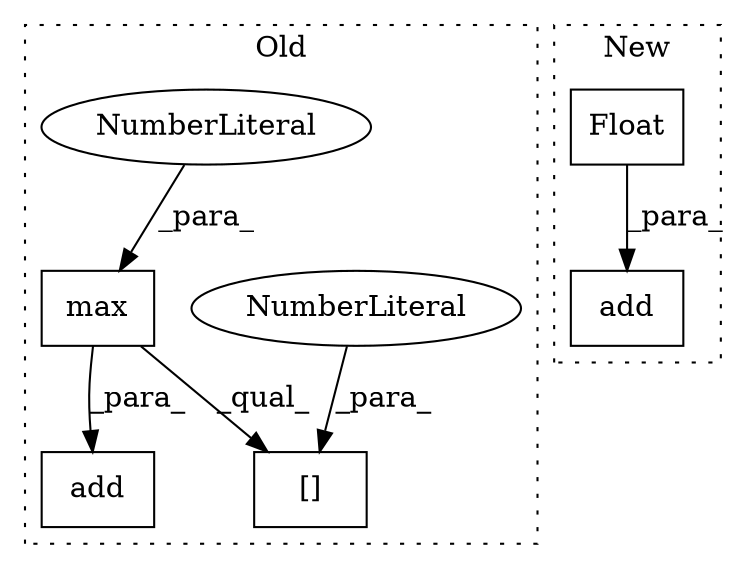 digraph G {
subgraph cluster0 {
1 [label="max" a="32" s="5803,5808" l="4,1" shape="box"];
3 [label="add" a="32" s="5840,5875" l="4,1" shape="box"];
4 [label="[]" a="2" s="5791,5811" l="19,1" shape="box"];
5 [label="NumberLiteral" a="34" s="5810" l="1" shape="ellipse"];
6 [label="NumberLiteral" a="34" s="5807" l="1" shape="ellipse"];
label = "Old";
style="dotted";
}
subgraph cluster1 {
2 [label="add" a="32" s="5921,5966" l="4,1" shape="box"];
7 [label="Float" a="32" s="5959" l="7" shape="box"];
label = "New";
style="dotted";
}
1 -> 4 [label="_qual_"];
1 -> 3 [label="_para_"];
5 -> 4 [label="_para_"];
6 -> 1 [label="_para_"];
7 -> 2 [label="_para_"];
}